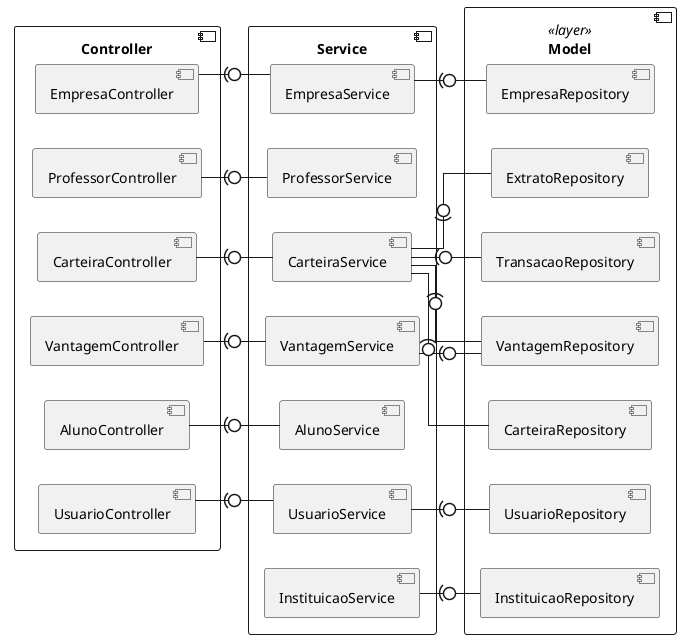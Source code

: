 @startuml componente
skinparam linetype ortho
'top to bottom direction
left to right direction
component Controller{
    component UsuarioController
    component AlunoController
    component ProfessorController
    component EmpresaController
    component CarteiraController
    component VantagemController
}

UsuarioController -[hidden]> AlunoController
AlunoController -[hidden]> ProfessorController
ProfessorController -[hidden]> EmpresaController
EmpresaController -[hidden]> CarteiraController



component Service{
    component UsuarioService
    component AlunoService
    component ProfessorService
    component ProfessorService
    component EmpresaService
    component CarteiraService
    component InstituicaoService
    component VantagemService
}

AlunoService -[hidden]> ProfessorService
ProfessorService -[hidden]> EmpresaService
EmpresaService -[hidden]> CarteiraService


component Model <<layer>>{
    'portin CarteiraAccess
    component CarteiraRepository
    component TransacaoRepository
    component ExtratoRepository
    component VantagemRepository
    component EmpresaRepository
    component InstituicaoRepository
    component UsuarioRepository
}

CarteiraRepository -[hidden]> TransacaoRepository
TransacaoRepository -[hidden]> ExtratoRepository
ExtratoRepository -[hidden]> VantagemRepository






UsuarioController -[hidden]down-> AlunoService
AlunoController -[hidden]down-> ProfessorService
ProfessorController -[hidden]down-> EmpresaService
EmpresaController -[hidden]down-> ProfessorService
CarteiraController -[hidden]down-> CarteiraService

AlunoService -[hidden]down-> CarteiraRepository
ProfessorService -[hidden]down-> TransacaoRepository
EmpresaService -[hidden]down-> ExtratoRepository
ProfessorService -[hidden]down-> VantagemRepository

CarteiraController -(0- CarteiraService
ProfessorController -(0- ProfessorService
AlunoController -(0- AlunoService
EmpresaController -(0- EmpresaService
UsuarioController -(0- UsuarioService
VantagemController -(0- VantagemService

EmpresaService -(0- EmpresaRepository
InstituicaoService -(0- InstituicaoRepository
UsuarioService -(0- UsuarioRepository
VantagemService -(0- VantagemRepository


CarteiraService -(0- CarteiraRepository
CarteiraService -(0- TransacaoRepository
CarteiraService -(0- ExtratoRepository
CarteiraService -(0- VantagemRepository
@enduml
